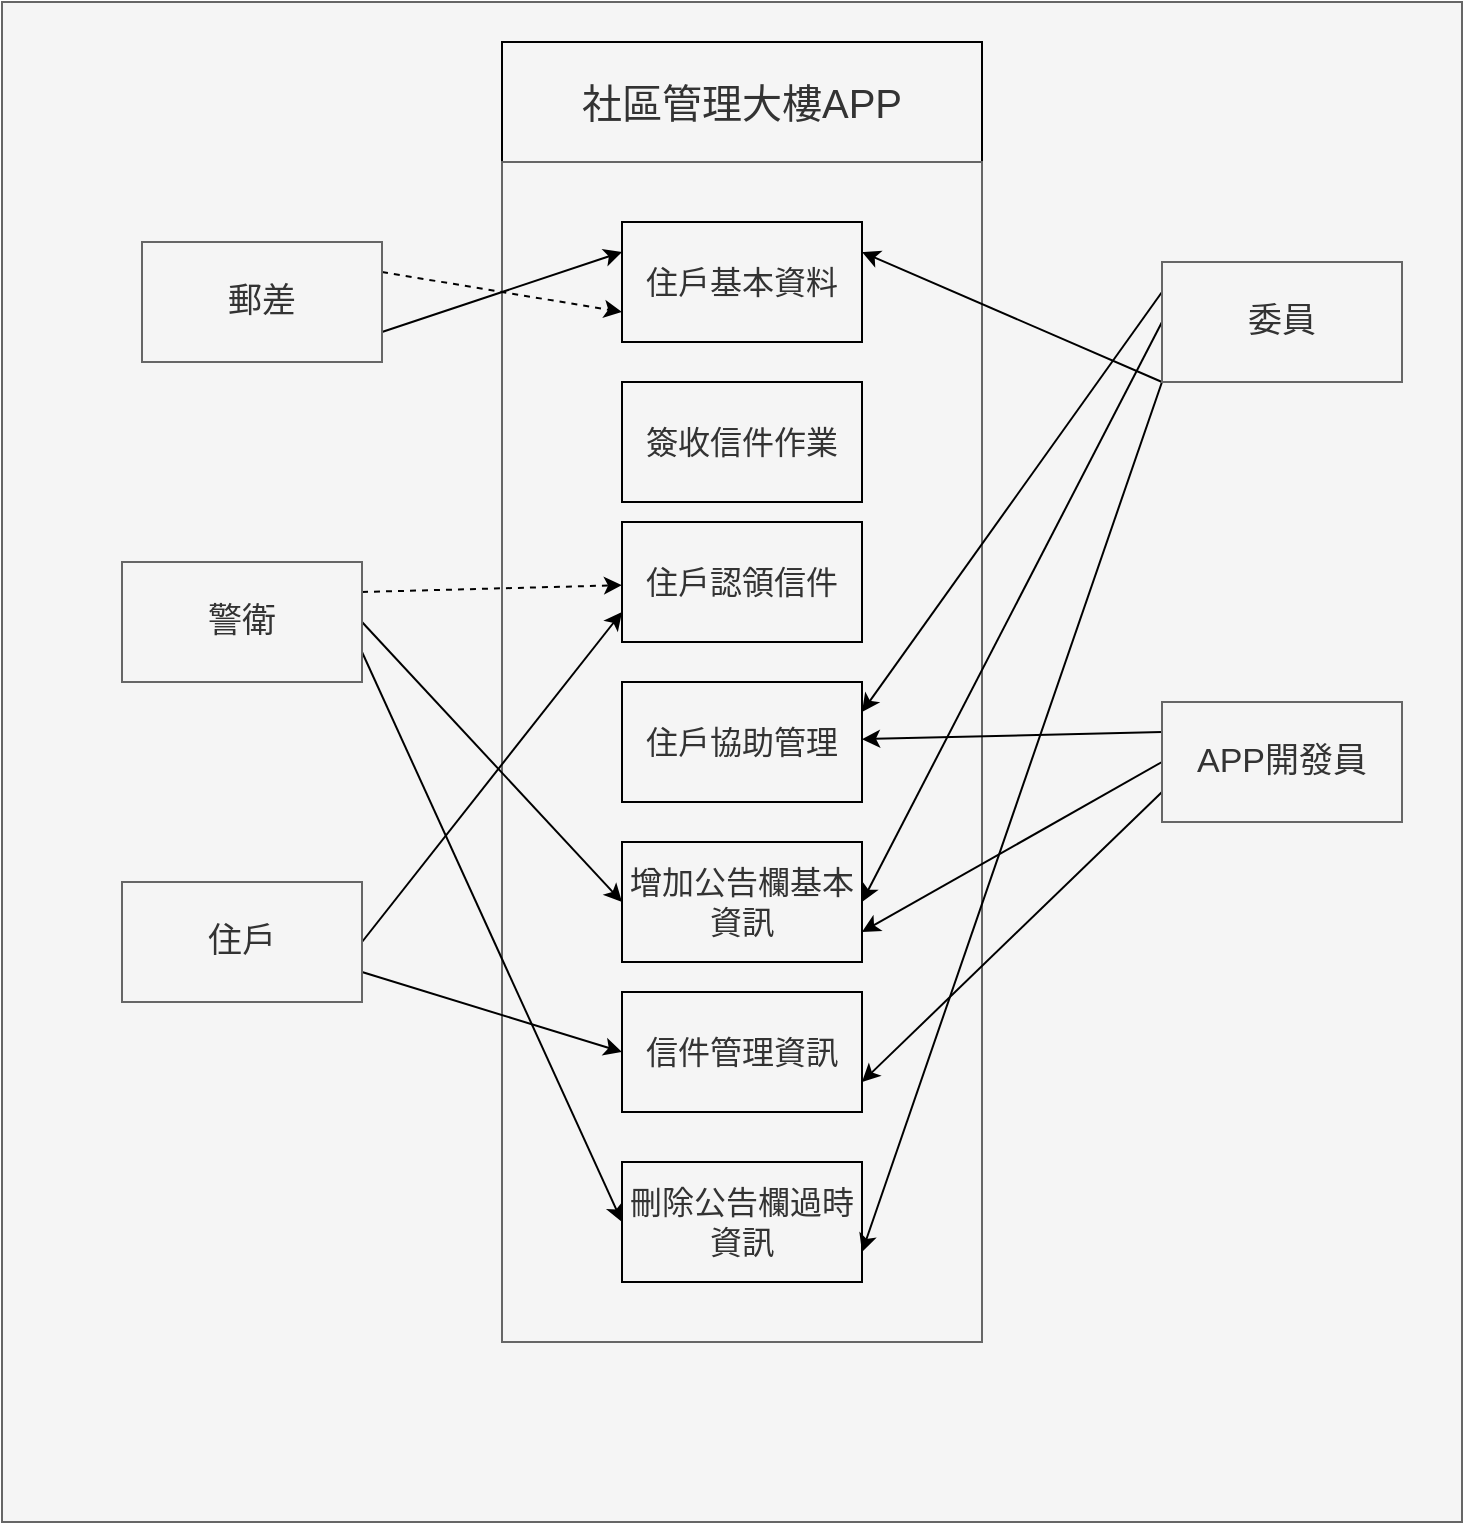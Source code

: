 <mxfile>
    <diagram id="iFHn0guzTw67hWbGs4FU" name="第1頁">
        <mxGraphModel dx="1130" dy="787" grid="1" gridSize="10" guides="1" tooltips="1" connect="1" arrows="1" fold="1" page="1" pageScale="1" pageWidth="827" pageHeight="1169" math="0" shadow="0">
            <root>
                <mxCell id="0"/>
                <mxCell id="1" parent="0"/>
                <mxCell id="24" value="" style="rounded=0;whiteSpace=wrap;html=1;strokeColor=#666666;fontSize=20;fontColor=#333333;fillColor=#f5f5f5;" vertex="1" parent="1">
                    <mxGeometry x="40" y="60" width="730" height="760" as="geometry"/>
                </mxCell>
                <mxCell id="25" value="社區管理大樓APP" style="rounded=0;whiteSpace=wrap;html=1;fillColor=#f5f5f5;fontColor=#333333;strokeColor=#000000;fontSize=20;" vertex="1" parent="1">
                    <mxGeometry x="290" y="80" width="240" height="60" as="geometry"/>
                </mxCell>
                <mxCell id="26" value="" style="rounded=0;whiteSpace=wrap;html=1;strokeColor=#666666;fillColor=#f5f5f5;fontColor=#333333;fontSize=16;" vertex="1" parent="1">
                    <mxGeometry x="290" y="140" width="240" height="590" as="geometry"/>
                </mxCell>
                <mxCell id="27" value="住戶基本資料" style="rounded=0;whiteSpace=wrap;html=1;strokeColor=#000000;fillColor=#f5f5f5;fontColor=#333333;fontSize=16;" vertex="1" parent="1">
                    <mxGeometry x="350" y="170" width="120" height="60" as="geometry"/>
                </mxCell>
                <mxCell id="28" value="簽收信件作業" style="rounded=0;whiteSpace=wrap;html=1;strokeColor=#000000;fillColor=#f5f5f5;fontColor=#333333;fontSize=16;" vertex="1" parent="1">
                    <mxGeometry x="350" y="250" width="120" height="60" as="geometry"/>
                </mxCell>
                <mxCell id="29" value="住戶認領信件" style="rounded=0;whiteSpace=wrap;html=1;strokeColor=#000000;fillColor=#f5f5f5;fontColor=#333333;fontSize=16;" vertex="1" parent="1">
                    <mxGeometry x="350" y="320" width="120" height="60" as="geometry"/>
                </mxCell>
                <mxCell id="30" value="住戶協助管理" style="rounded=0;whiteSpace=wrap;html=1;strokeColor=#000000;fillColor=#f5f5f5;fontColor=#333333;fontSize=16;" vertex="1" parent="1">
                    <mxGeometry x="350" y="400" width="120" height="60" as="geometry"/>
                </mxCell>
                <mxCell id="31" value="增加公告欄基本資訊" style="rounded=0;whiteSpace=wrap;html=1;strokeColor=#000000;fillColor=#f5f5f5;fontColor=#333333;fontSize=16;" vertex="1" parent="1">
                    <mxGeometry x="350" y="480" width="120" height="60" as="geometry"/>
                </mxCell>
                <mxCell id="32" value="信件管理資訊" style="rounded=0;whiteSpace=wrap;html=1;strokeColor=#000000;fillColor=#f5f5f5;fontColor=#333333;fontSize=16;" vertex="1" parent="1">
                    <mxGeometry x="350" y="555" width="120" height="60" as="geometry"/>
                </mxCell>
                <mxCell id="33" value="刪除公告欄過時資訊" style="rounded=0;whiteSpace=wrap;html=1;strokeColor=#000000;fillColor=#f5f5f5;fontColor=#333333;fontSize=16;" vertex="1" parent="1">
                    <mxGeometry x="350" y="640" width="120" height="60" as="geometry"/>
                </mxCell>
                <mxCell id="34" style="edgeStyle=none;html=1;exitX=1;exitY=0.75;exitDx=0;exitDy=0;fontSize=20;fontColor=#000000;strokeColor=#000000;entryX=0;entryY=0.25;entryDx=0;entryDy=0;" edge="1" parent="1" source="35" target="27">
                    <mxGeometry relative="1" as="geometry"/>
                </mxCell>
                <mxCell id="40" style="edgeStyle=none;html=1;exitX=1;exitY=0.25;exitDx=0;exitDy=0;entryX=0;entryY=0.75;entryDx=0;entryDy=0;strokeColor=#000000;fontSize=20;fontColor=#000000;dashed=1;" edge="1" parent="1" source="35" target="27">
                    <mxGeometry relative="1" as="geometry"/>
                </mxCell>
                <mxCell id="35" value="郵差" style="rounded=0;whiteSpace=wrap;html=1;strokeColor=#666666;fillColor=#f5f5f5;fontColor=#333333;fontSize=17;" vertex="1" parent="1">
                    <mxGeometry x="110" y="180" width="120" height="60" as="geometry"/>
                </mxCell>
                <mxCell id="41" style="edgeStyle=none;html=1;exitX=1;exitY=0.5;exitDx=0;exitDy=0;entryX=0;entryY=0.5;entryDx=0;entryDy=0;strokeColor=#000000;fontSize=20;fontColor=#000000;" edge="1" parent="1" source="36" target="31">
                    <mxGeometry relative="1" as="geometry"/>
                </mxCell>
                <mxCell id="42" style="edgeStyle=none;html=1;exitX=1;exitY=0.75;exitDx=0;exitDy=0;entryX=0;entryY=0.5;entryDx=0;entryDy=0;strokeColor=#000000;fontSize=20;fontColor=#000000;" edge="1" parent="1" source="36" target="33">
                    <mxGeometry relative="1" as="geometry"/>
                </mxCell>
                <mxCell id="43" style="edgeStyle=none;html=1;exitX=1;exitY=0.25;exitDx=0;exitDy=0;strokeColor=#000000;fontSize=20;fontColor=#000000;dashed=1;" edge="1" parent="1" source="36" target="29">
                    <mxGeometry relative="1" as="geometry"/>
                </mxCell>
                <mxCell id="36" value="警衛" style="rounded=0;whiteSpace=wrap;html=1;strokeColor=#666666;fillColor=#f5f5f5;fontColor=#333333;fontSize=17;" vertex="1" parent="1">
                    <mxGeometry x="100" y="340" width="120" height="60" as="geometry"/>
                </mxCell>
                <mxCell id="44" style="edgeStyle=none;html=1;exitX=1;exitY=0.5;exitDx=0;exitDy=0;entryX=0;entryY=0.75;entryDx=0;entryDy=0;strokeColor=#000000;fontSize=20;fontColor=#000000;" edge="1" parent="1" source="37" target="29">
                    <mxGeometry relative="1" as="geometry"/>
                </mxCell>
                <mxCell id="45" style="edgeStyle=none;html=1;exitX=1;exitY=0.75;exitDx=0;exitDy=0;entryX=0;entryY=0.5;entryDx=0;entryDy=0;strokeColor=#000000;fontSize=20;fontColor=#000000;" edge="1" parent="1" source="37" target="32">
                    <mxGeometry relative="1" as="geometry"/>
                </mxCell>
                <mxCell id="37" value="住戶" style="rounded=0;whiteSpace=wrap;html=1;strokeColor=#666666;fillColor=#f5f5f5;fontColor=#333333;fontSize=17;" vertex="1" parent="1">
                    <mxGeometry x="100" y="500" width="120" height="60" as="geometry"/>
                </mxCell>
                <mxCell id="50" style="edgeStyle=none;html=1;exitX=0;exitY=0.25;exitDx=0;exitDy=0;strokeColor=#000000;fontSize=20;fontColor=#000000;" edge="1" parent="1" source="38" target="30">
                    <mxGeometry relative="1" as="geometry"/>
                </mxCell>
                <mxCell id="51" style="edgeStyle=none;html=1;exitX=0;exitY=0.5;exitDx=0;exitDy=0;entryX=1;entryY=0.75;entryDx=0;entryDy=0;strokeColor=#000000;fontSize=20;fontColor=#000000;" edge="1" parent="1" source="38" target="31">
                    <mxGeometry relative="1" as="geometry"/>
                </mxCell>
                <mxCell id="52" style="edgeStyle=none;html=1;exitX=0;exitY=0.75;exitDx=0;exitDy=0;entryX=1;entryY=0.75;entryDx=0;entryDy=0;strokeColor=#000000;fontSize=20;fontColor=#000000;" edge="1" parent="1" source="38" target="32">
                    <mxGeometry relative="1" as="geometry"/>
                </mxCell>
                <mxCell id="38" value="APP開發員" style="rounded=0;whiteSpace=wrap;html=1;strokeColor=#666666;fillColor=#f5f5f5;fontColor=#333333;fontSize=17;" vertex="1" parent="1">
                    <mxGeometry x="620" y="410" width="120" height="60" as="geometry"/>
                </mxCell>
                <mxCell id="46" style="edgeStyle=none;html=1;exitX=0;exitY=1;exitDx=0;exitDy=0;entryX=1;entryY=0.25;entryDx=0;entryDy=0;strokeColor=#000000;fontSize=20;fontColor=#000000;" edge="1" parent="1" source="39" target="27">
                    <mxGeometry relative="1" as="geometry"/>
                </mxCell>
                <mxCell id="47" style="edgeStyle=none;html=1;exitX=0;exitY=0.25;exitDx=0;exitDy=0;entryX=1;entryY=0.25;entryDx=0;entryDy=0;strokeColor=#000000;fontSize=20;fontColor=#000000;" edge="1" parent="1" source="39" target="30">
                    <mxGeometry relative="1" as="geometry"/>
                </mxCell>
                <mxCell id="48" style="edgeStyle=none;html=1;exitX=0;exitY=0.5;exitDx=0;exitDy=0;entryX=1;entryY=0.5;entryDx=0;entryDy=0;strokeColor=#000000;fontSize=20;fontColor=#000000;" edge="1" parent="1" source="39" target="31">
                    <mxGeometry relative="1" as="geometry"/>
                </mxCell>
                <mxCell id="49" style="edgeStyle=none;html=1;exitX=0;exitY=1;exitDx=0;exitDy=0;entryX=1;entryY=0.75;entryDx=0;entryDy=0;strokeColor=#000000;fontSize=20;fontColor=#000000;" edge="1" parent="1" source="39" target="33">
                    <mxGeometry relative="1" as="geometry"/>
                </mxCell>
                <mxCell id="39" value="委員" style="rounded=0;whiteSpace=wrap;html=1;strokeColor=#666666;fillColor=#f5f5f5;fontColor=#333333;fontSize=17;" vertex="1" parent="1">
                    <mxGeometry x="620" y="190" width="120" height="60" as="geometry"/>
                </mxCell>
            </root>
        </mxGraphModel>
    </diagram>
</mxfile>